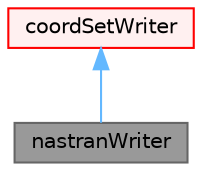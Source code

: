 digraph "nastranWriter"
{
 // LATEX_PDF_SIZE
  bgcolor="transparent";
  edge [fontname=Helvetica,fontsize=10,labelfontname=Helvetica,labelfontsize=10];
  node [fontname=Helvetica,fontsize=10,shape=box,height=0.2,width=0.4];
  Node1 [id="Node000001",label="nastranWriter",height=0.2,width=0.4,color="gray40", fillcolor="grey60", style="filled", fontcolor="black",tooltip="Write coordSet(s) as Nastran plot lines. Does not do field data."];
  Node2 -> Node1 [id="edge1_Node000001_Node000002",dir="back",color="steelblue1",style="solid",tooltip=" "];
  Node2 [id="Node000002",label="coordSetWriter",height=0.2,width=0.4,color="red", fillcolor="#FFF0F0", style="filled",URL="$classFoam_1_1coordSetWriter.html",tooltip="Base class for writing coordSet(s) and tracks with fields."];
}
